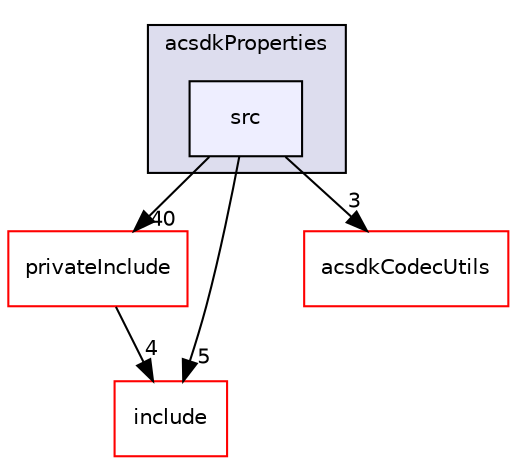 digraph "/workplace/avs-device-sdk/core/Properties/acsdkProperties/src" {
  compound=true
  node [ fontsize="10", fontname="Helvetica"];
  edge [ labelfontsize="10", labelfontname="Helvetica"];
  subgraph clusterdir_57a6b91b7598f403441986415b557580 {
    graph [ bgcolor="#ddddee", pencolor="black", label="acsdkProperties" fontname="Helvetica", fontsize="10", URL="dir_57a6b91b7598f403441986415b557580.html"]
  dir_c6c7abbf791aba7ee921b09bec3b6f50 [shape=box, label="src", style="filled", fillcolor="#eeeeff", pencolor="black", URL="dir_c6c7abbf791aba7ee921b09bec3b6f50.html"];
  }
  dir_d4524115c00ad02d80a7206e6e28b194 [shape=box label="privateInclude" fillcolor="white" style="filled" color="red" URL="dir_d4524115c00ad02d80a7206e6e28b194.html"];
  dir_d8a03faf9dc08b266168c59b4e616e33 [shape=box label="include" fillcolor="white" style="filled" color="red" URL="dir_d8a03faf9dc08b266168c59b4e616e33.html"];
  dir_4910684639fe6513fc4f3756d7fc0f02 [shape=box label="acsdkCodecUtils" fillcolor="white" style="filled" color="red" URL="dir_4910684639fe6513fc4f3756d7fc0f02.html"];
  dir_d4524115c00ad02d80a7206e6e28b194->dir_d8a03faf9dc08b266168c59b4e616e33 [headlabel="4", labeldistance=1.5 headhref="dir_000593_000636.html"];
  dir_c6c7abbf791aba7ee921b09bec3b6f50->dir_d4524115c00ad02d80a7206e6e28b194 [headlabel="40", labeldistance=1.5 headhref="dir_000638_000593.html"];
  dir_c6c7abbf791aba7ee921b09bec3b6f50->dir_d8a03faf9dc08b266168c59b4e616e33 [headlabel="5", labeldistance=1.5 headhref="dir_000638_000636.html"];
  dir_c6c7abbf791aba7ee921b09bec3b6f50->dir_4910684639fe6513fc4f3756d7fc0f02 [headlabel="3", labeldistance=1.5 headhref="dir_000638_000532.html"];
}
